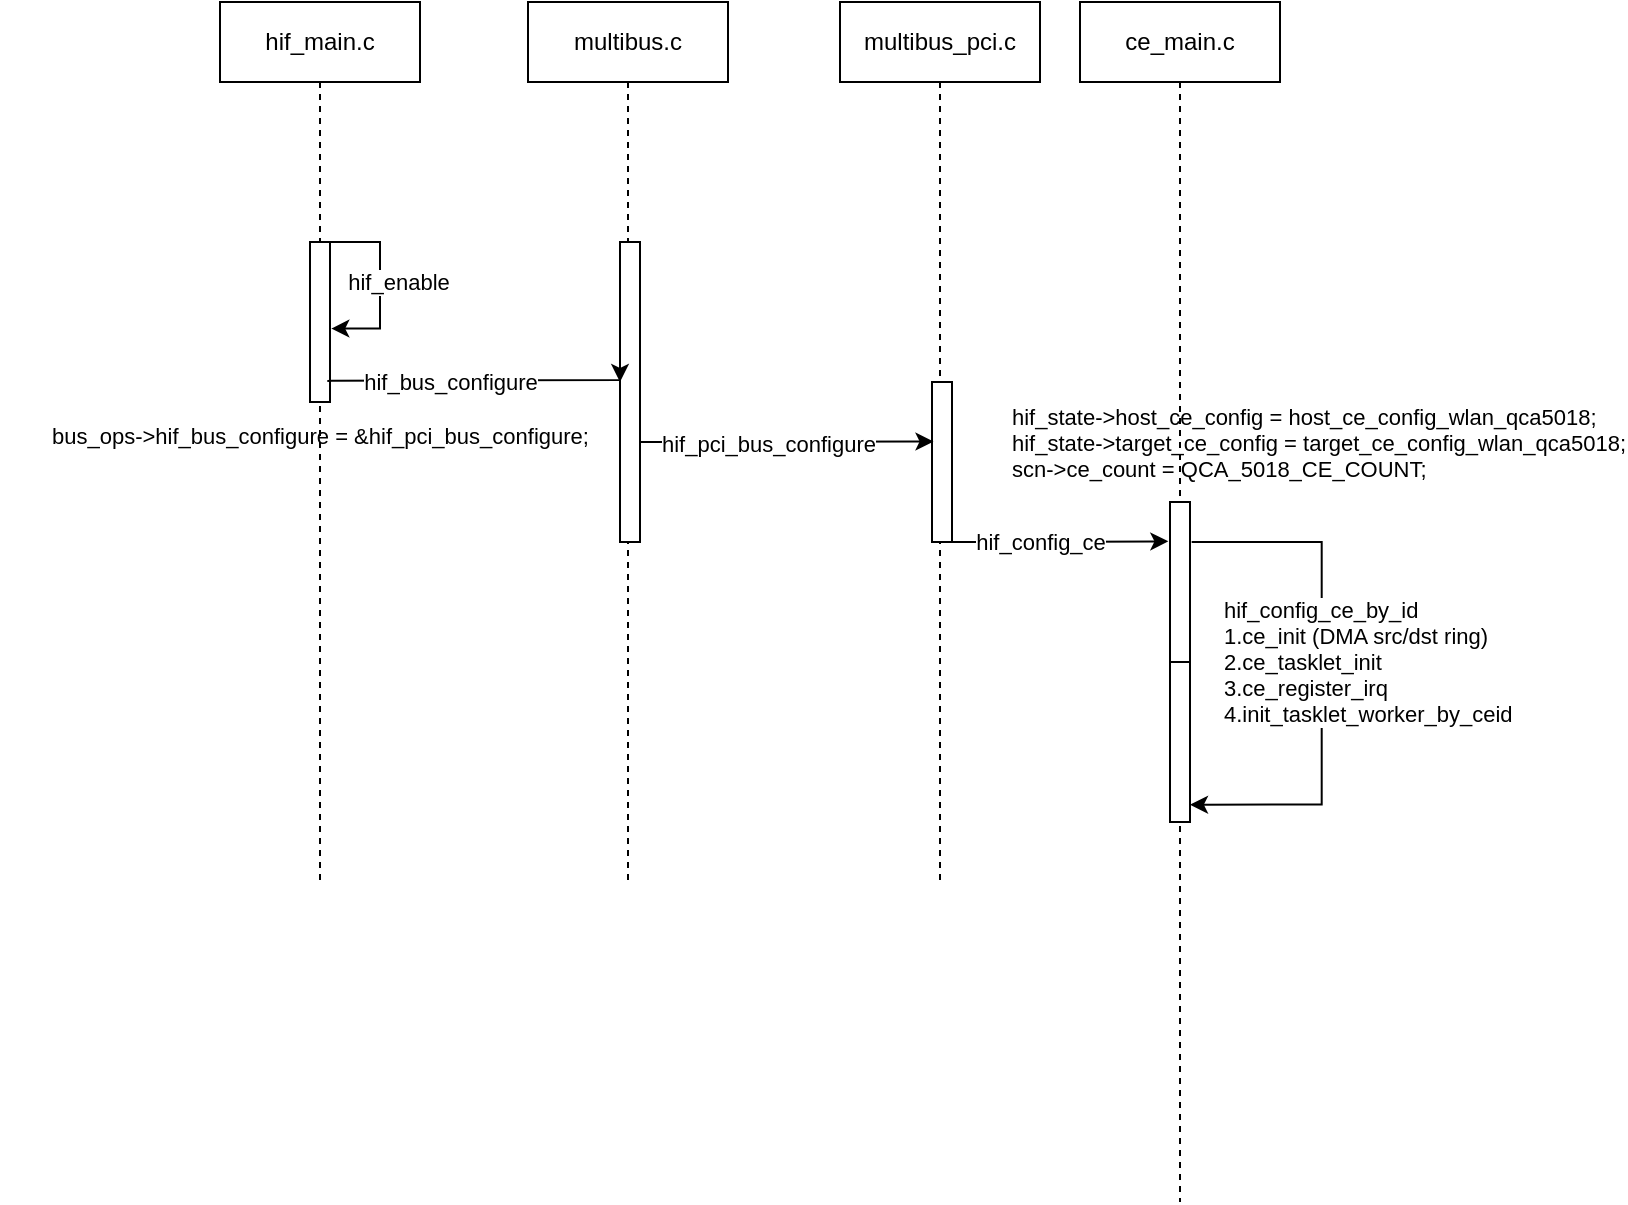 <mxfile version="20.2.8" type="github">
  <diagram id="I-43yomQ5Cz0HVFc0zDx" name="第 1 页">
    <mxGraphModel dx="1221" dy="673" grid="1" gridSize="10" guides="1" tooltips="1" connect="1" arrows="1" fold="1" page="1" pageScale="1" pageWidth="827" pageHeight="1169" math="0" shadow="0">
      <root>
        <mxCell id="0" />
        <mxCell id="1" parent="0" />
        <mxCell id="FZFZmWa9yk7evj6stLd2-2" value="hif_main.c" style="shape=umlLifeline;perimeter=lifelinePerimeter;whiteSpace=wrap;html=1;container=1;collapsible=0;recursiveResize=0;outlineConnect=0;" vertex="1" parent="1">
          <mxGeometry x="160" y="80" width="100" height="440" as="geometry" />
        </mxCell>
        <mxCell id="FZFZmWa9yk7evj6stLd2-16" value="" style="html=1;points=[];perimeter=orthogonalPerimeter;" vertex="1" parent="FZFZmWa9yk7evj6stLd2-2">
          <mxGeometry x="45" y="120" width="10" height="80" as="geometry" />
        </mxCell>
        <mxCell id="FZFZmWa9yk7evj6stLd2-25" style="edgeStyle=orthogonalEdgeStyle;rounded=0;orthogonalLoop=1;jettySize=auto;html=1;exitX=0.934;exitY=0.084;exitDx=0;exitDy=0;exitPerimeter=0;" edge="1" parent="FZFZmWa9yk7evj6stLd2-2">
          <mxGeometry relative="1" as="geometry">
            <mxPoint x="55.0" y="120.03" as="sourcePoint" />
            <mxPoint x="55.66" y="163.31" as="targetPoint" />
            <Array as="points">
              <mxPoint x="80" y="120" />
              <mxPoint x="80" y="163" />
            </Array>
          </mxGeometry>
        </mxCell>
        <mxCell id="FZFZmWa9yk7evj6stLd2-27" value="hif_enable" style="edgeLabel;html=1;align=center;verticalAlign=middle;resizable=0;points=[];fontSize=11;fontFamily=Helvetica;fontColor=default;" vertex="1" connectable="0" parent="FZFZmWa9yk7evj6stLd2-25">
          <mxGeometry x="-0.185" y="-3" relative="1" as="geometry">
            <mxPoint x="12" y="7" as="offset" />
          </mxGeometry>
        </mxCell>
        <mxCell id="FZFZmWa9yk7evj6stLd2-31" value="bus_ops-&gt;hif_bus_configure = &amp;hif_pci_bus_configure;" style="text;strokeColor=none;fillColor=none;align=left;verticalAlign=middle;spacingTop=-1;spacingLeft=4;spacingRight=4;rotatable=0;labelPosition=right;points=[];portConstraint=eastwest;fontFamily=Helvetica;fontSize=11;fontColor=default;" vertex="1" parent="FZFZmWa9yk7evj6stLd2-2">
          <mxGeometry x="-110" y="210" width="20" height="14" as="geometry" />
        </mxCell>
        <mxCell id="FZFZmWa9yk7evj6stLd2-10" value="multibus.c" style="shape=umlLifeline;perimeter=lifelinePerimeter;whiteSpace=wrap;html=1;container=1;collapsible=0;recursiveResize=0;outlineConnect=0;" vertex="1" parent="1">
          <mxGeometry x="314" y="80" width="100" height="440" as="geometry" />
        </mxCell>
        <mxCell id="FZFZmWa9yk7evj6stLd2-17" value="" style="html=1;points=[];perimeter=orthogonalPerimeter;" vertex="1" parent="FZFZmWa9yk7evj6stLd2-10">
          <mxGeometry x="46" y="120" width="10" height="150" as="geometry" />
        </mxCell>
        <mxCell id="FZFZmWa9yk7evj6stLd2-28" style="edgeStyle=orthogonalEdgeStyle;shape=connector;rounded=0;orthogonalLoop=1;jettySize=auto;html=1;labelBackgroundColor=default;strokeColor=default;fontFamily=Helvetica;fontSize=11;fontColor=default;endArrow=classic;exitX=0.866;exitY=0.868;exitDx=0;exitDy=0;exitPerimeter=0;" edge="1" parent="1" source="FZFZmWa9yk7evj6stLd2-16">
          <mxGeometry relative="1" as="geometry">
            <mxPoint x="360" y="270" as="targetPoint" />
            <Array as="points">
              <mxPoint x="216" y="269" />
              <mxPoint x="360" y="269" />
            </Array>
          </mxGeometry>
        </mxCell>
        <mxCell id="FZFZmWa9yk7evj6stLd2-29" value="hif_bus_configure" style="edgeLabel;html=1;align=center;verticalAlign=middle;resizable=0;points=[];fontSize=11;fontFamily=Helvetica;fontColor=default;" vertex="1" connectable="0" parent="FZFZmWa9yk7evj6stLd2-28">
          <mxGeometry x="-0.167" y="-1" relative="1" as="geometry">
            <mxPoint as="offset" />
          </mxGeometry>
        </mxCell>
        <mxCell id="FZFZmWa9yk7evj6stLd2-32" value="multibus_pci.c" style="shape=umlLifeline;perimeter=lifelinePerimeter;whiteSpace=wrap;html=1;container=1;collapsible=0;recursiveResize=0;outlineConnect=0;" vertex="1" parent="1">
          <mxGeometry x="470" y="80" width="100" height="440" as="geometry" />
        </mxCell>
        <mxCell id="FZFZmWa9yk7evj6stLd2-33" value="" style="html=1;points=[];perimeter=orthogonalPerimeter;" vertex="1" parent="FZFZmWa9yk7evj6stLd2-32">
          <mxGeometry x="46" y="190" width="10" height="80" as="geometry" />
        </mxCell>
        <mxCell id="FZFZmWa9yk7evj6stLd2-34" style="edgeStyle=orthogonalEdgeStyle;shape=connector;rounded=0;orthogonalLoop=1;jettySize=auto;html=1;entryX=0.076;entryY=0.372;entryDx=0;entryDy=0;entryPerimeter=0;labelBackgroundColor=default;strokeColor=default;fontFamily=Helvetica;fontSize=11;fontColor=default;endArrow=classic;" edge="1" parent="1" source="FZFZmWa9yk7evj6stLd2-17" target="FZFZmWa9yk7evj6stLd2-33">
          <mxGeometry relative="1" as="geometry">
            <Array as="points">
              <mxPoint x="400" y="300" />
              <mxPoint x="400" y="300" />
            </Array>
          </mxGeometry>
        </mxCell>
        <mxCell id="FZFZmWa9yk7evj6stLd2-35" value="hif_pci_bus_configure" style="edgeLabel;html=1;align=center;verticalAlign=middle;resizable=0;points=[];fontSize=11;fontFamily=Helvetica;fontColor=default;" vertex="1" connectable="0" parent="FZFZmWa9yk7evj6stLd2-34">
          <mxGeometry x="-0.134" y="-1" relative="1" as="geometry">
            <mxPoint as="offset" />
          </mxGeometry>
        </mxCell>
        <mxCell id="FZFZmWa9yk7evj6stLd2-38" value="ce_main.c" style="shape=umlLifeline;perimeter=lifelinePerimeter;whiteSpace=wrap;html=1;container=1;collapsible=0;recursiveResize=0;outlineConnect=0;" vertex="1" parent="1">
          <mxGeometry x="590" y="80" width="100" height="600" as="geometry" />
        </mxCell>
        <mxCell id="FZFZmWa9yk7evj6stLd2-39" value="" style="html=1;points=[];perimeter=orthogonalPerimeter;" vertex="1" parent="FZFZmWa9yk7evj6stLd2-38">
          <mxGeometry x="45" y="250" width="10" height="80" as="geometry" />
        </mxCell>
        <mxCell id="FZFZmWa9yk7evj6stLd2-48" value="" style="html=1;points=[];perimeter=orthogonalPerimeter;fontFamily=Helvetica;fontSize=11;fontColor=default;" vertex="1" parent="FZFZmWa9yk7evj6stLd2-38">
          <mxGeometry x="45" y="330" width="10" height="80" as="geometry" />
        </mxCell>
        <mxCell id="FZFZmWa9yk7evj6stLd2-43" style="edgeStyle=orthogonalEdgeStyle;shape=connector;rounded=0;orthogonalLoop=1;jettySize=auto;html=1;entryX=-0.083;entryY=0.246;entryDx=0;entryDy=0;entryPerimeter=0;labelBackgroundColor=default;strokeColor=default;fontFamily=Helvetica;fontSize=11;fontColor=default;endArrow=classic;" edge="1" parent="1" source="FZFZmWa9yk7evj6stLd2-33" target="FZFZmWa9yk7evj6stLd2-39">
          <mxGeometry relative="1" as="geometry">
            <Array as="points">
              <mxPoint x="550" y="350" />
              <mxPoint x="550" y="350" />
            </Array>
          </mxGeometry>
        </mxCell>
        <mxCell id="FZFZmWa9yk7evj6stLd2-45" value="hif_config_ce" style="edgeLabel;html=1;align=center;verticalAlign=middle;resizable=0;points=[];fontSize=11;fontFamily=Helvetica;fontColor=default;" vertex="1" connectable="0" parent="FZFZmWa9yk7evj6stLd2-43">
          <mxGeometry x="0.137" y="-2" relative="1" as="geometry">
            <mxPoint x="-18" y="-2" as="offset" />
          </mxGeometry>
        </mxCell>
        <mxCell id="FZFZmWa9yk7evj6stLd2-44" value="hif_state-&gt;host_ce_config = host_ce_config_wlan_qca5018;&#xa;hif_state-&gt;target_ce_config = target_ce_config_wlan_qca5018;&#xa;scn-&gt;ce_count = QCA_5018_CE_COUNT;&#xa;" style="text;strokeColor=none;fillColor=none;align=left;verticalAlign=middle;spacingTop=-1;spacingLeft=4;spacingRight=4;rotatable=0;labelPosition=right;points=[];portConstraint=eastwest;fontFamily=Helvetica;fontSize=11;fontColor=default;" vertex="1" parent="1">
          <mxGeometry x="530" y="300" width="20" height="14" as="geometry" />
        </mxCell>
        <mxCell id="FZFZmWa9yk7evj6stLd2-49" style="edgeStyle=orthogonalEdgeStyle;rounded=0;orthogonalLoop=1;jettySize=auto;html=1;exitX=0.934;exitY=0.084;exitDx=0;exitDy=0;exitPerimeter=0;entryX=0.917;entryY=0.892;entryDx=0;entryDy=0;entryPerimeter=0;" edge="1" parent="1">
          <mxGeometry relative="1" as="geometry">
            <mxPoint x="645.83" y="350" as="sourcePoint" />
            <mxPoint x="645.0" y="481.33" as="targetPoint" />
            <Array as="points">
              <mxPoint x="710.83" y="349.97" />
              <mxPoint x="710.83" y="480.97" />
            </Array>
          </mxGeometry>
        </mxCell>
        <mxCell id="FZFZmWa9yk7evj6stLd2-50" value="&lt;div&gt;hif_config_ce_by_id&lt;/div&gt;&lt;div&gt;1.ce_init (DMA src/dst ring)&lt;br&gt;&lt;/div&gt;&lt;div&gt;2.ce_tasklet_init&lt;/div&gt;&lt;div&gt;3.ce_register_irq&lt;/div&gt;&lt;div&gt;4.init_tasklet_worker_by_ceid&lt;br&gt;&lt;/div&gt;" style="edgeLabel;html=1;align=left;verticalAlign=middle;resizable=0;points=[];fontSize=11;fontFamily=Helvetica;fontColor=default;labelPosition=right;verticalLabelPosition=middle;" vertex="1" connectable="0" parent="FZFZmWa9yk7evj6stLd2-49">
          <mxGeometry x="-0.185" y="-3" relative="1" as="geometry">
            <mxPoint x="-48" y="18" as="offset" />
          </mxGeometry>
        </mxCell>
      </root>
    </mxGraphModel>
  </diagram>
</mxfile>
